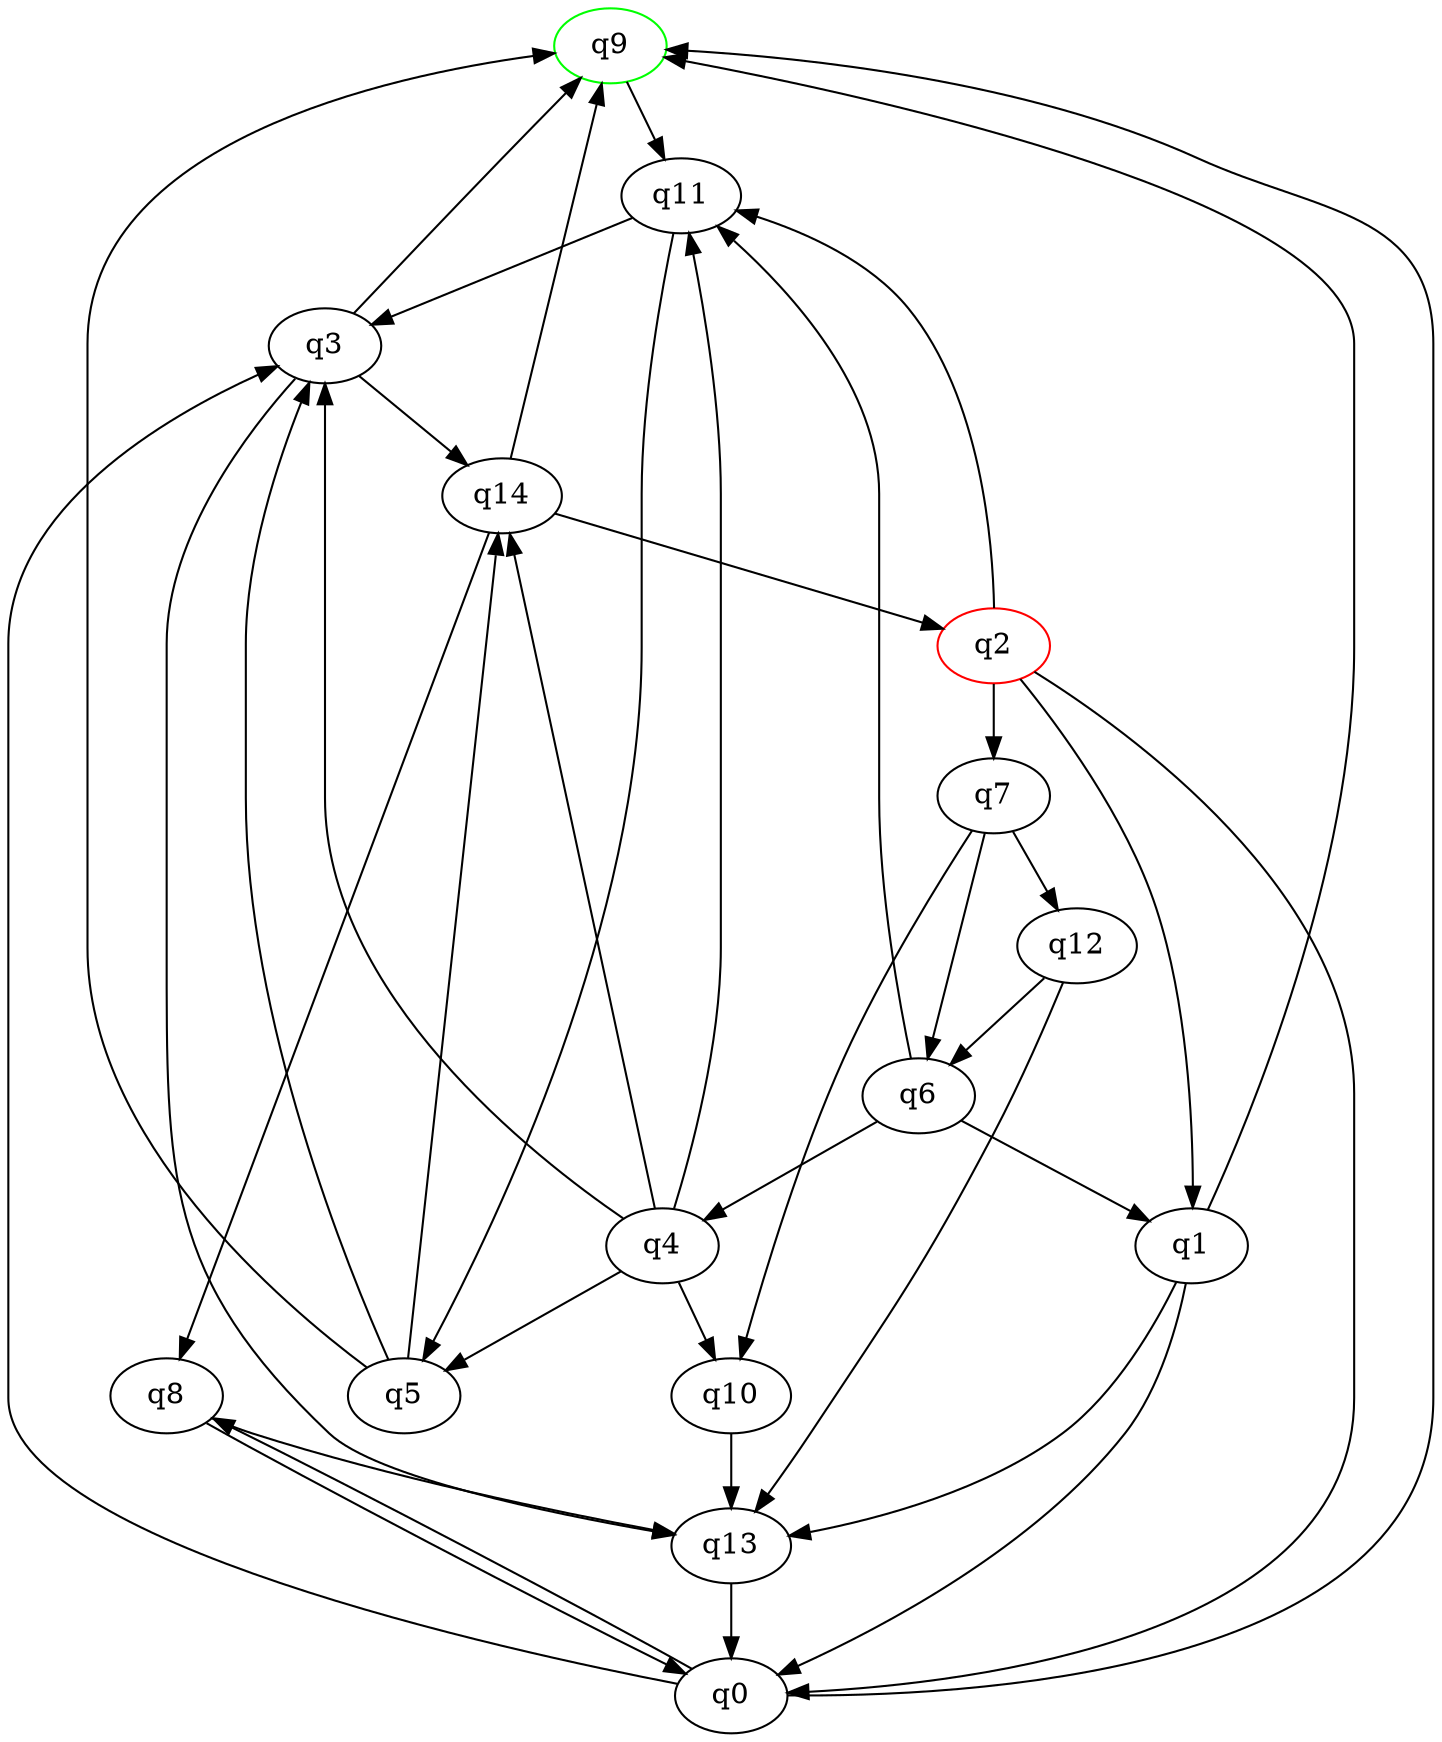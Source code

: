 digraph A{
q9 [initial=1,color=green];
q2 [final=1,color=red];
q0 -> q3;
q0 -> q8;
q0 -> q9;
q1 -> q0;
q1 -> q9;
q1 -> q13;
q2 -> q0;
q2 -> q1;
q2 -> q7;
q2 -> q11;
q3 -> q9;
q3 -> q13;
q3 -> q14;
q4 -> q3;
q4 -> q5;
q4 -> q10;
q4 -> q11;
q4 -> q14;
q5 -> q3;
q5 -> q9;
q5 -> q14;
q6 -> q1;
q6 -> q4;
q6 -> q11;
q7 -> q6;
q7 -> q10;
q7 -> q12;
q8 -> q0;
q8 -> q13;
q9 -> q11;
q10 -> q13;
q11 -> q3;
q11 -> q5;
q12 -> q6;
q12 -> q13;
q13 -> q0;
q14 -> q2;
q14 -> q8;
q14 -> q9;
}